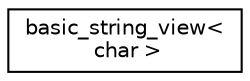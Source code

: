 digraph "Graphical Class Hierarchy"
{
  edge [fontname="Helvetica",fontsize="10",labelfontname="Helvetica",labelfontsize="10"];
  node [fontname="Helvetica",fontsize="10",shape=record];
  rankdir="LR";
  Node1 [label="basic_string_view\<\l char \>",height=0.2,width=0.4,color="black", fillcolor="white", style="filled",URL="$classbasic__string__view.html"];
}
